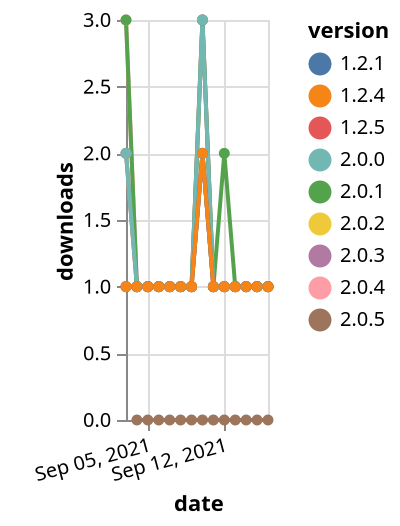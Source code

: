 {"$schema": "https://vega.github.io/schema/vega-lite/v5.json", "description": "A simple bar chart with embedded data.", "data": {"values": [{"date": "2021-09-03", "total": 100, "delta": 2, "version": "2.0.2"}, {"date": "2021-09-04", "total": 101, "delta": 1, "version": "2.0.2"}, {"date": "2021-09-05", "total": 102, "delta": 1, "version": "2.0.2"}, {"date": "2021-09-06", "total": 103, "delta": 1, "version": "2.0.2"}, {"date": "2021-09-07", "total": 104, "delta": 1, "version": "2.0.2"}, {"date": "2021-09-08", "total": 105, "delta": 1, "version": "2.0.2"}, {"date": "2021-09-09", "total": 106, "delta": 1, "version": "2.0.2"}, {"date": "2021-09-10", "total": 108, "delta": 2, "version": "2.0.2"}, {"date": "2021-09-11", "total": 109, "delta": 1, "version": "2.0.2"}, {"date": "2021-09-12", "total": 110, "delta": 1, "version": "2.0.2"}, {"date": "2021-09-13", "total": 111, "delta": 1, "version": "2.0.2"}, {"date": "2021-09-14", "total": 112, "delta": 1, "version": "2.0.2"}, {"date": "2021-09-15", "total": 113, "delta": 1, "version": "2.0.2"}, {"date": "2021-09-16", "total": 114, "delta": 1, "version": "2.0.2"}, {"date": "2021-09-03", "total": 60, "delta": 3, "version": "2.0.4"}, {"date": "2021-09-04", "total": 61, "delta": 1, "version": "2.0.4"}, {"date": "2021-09-05", "total": 62, "delta": 1, "version": "2.0.4"}, {"date": "2021-09-06", "total": 63, "delta": 1, "version": "2.0.4"}, {"date": "2021-09-07", "total": 64, "delta": 1, "version": "2.0.4"}, {"date": "2021-09-08", "total": 65, "delta": 1, "version": "2.0.4"}, {"date": "2021-09-09", "total": 66, "delta": 1, "version": "2.0.4"}, {"date": "2021-09-10", "total": 68, "delta": 2, "version": "2.0.4"}, {"date": "2021-09-11", "total": 69, "delta": 1, "version": "2.0.4"}, {"date": "2021-09-12", "total": 70, "delta": 1, "version": "2.0.4"}, {"date": "2021-09-13", "total": 71, "delta": 1, "version": "2.0.4"}, {"date": "2021-09-14", "total": 72, "delta": 1, "version": "2.0.4"}, {"date": "2021-09-15", "total": 73, "delta": 1, "version": "2.0.4"}, {"date": "2021-09-16", "total": 74, "delta": 1, "version": "2.0.4"}, {"date": "2021-09-03", "total": 68, "delta": 2, "version": "2.0.3"}, {"date": "2021-09-04", "total": 69, "delta": 1, "version": "2.0.3"}, {"date": "2021-09-05", "total": 70, "delta": 1, "version": "2.0.3"}, {"date": "2021-09-06", "total": 71, "delta": 1, "version": "2.0.3"}, {"date": "2021-09-07", "total": 72, "delta": 1, "version": "2.0.3"}, {"date": "2021-09-08", "total": 73, "delta": 1, "version": "2.0.3"}, {"date": "2021-09-09", "total": 74, "delta": 1, "version": "2.0.3"}, {"date": "2021-09-10", "total": 76, "delta": 2, "version": "2.0.3"}, {"date": "2021-09-11", "total": 77, "delta": 1, "version": "2.0.3"}, {"date": "2021-09-12", "total": 78, "delta": 1, "version": "2.0.3"}, {"date": "2021-09-13", "total": 79, "delta": 1, "version": "2.0.3"}, {"date": "2021-09-14", "total": 80, "delta": 1, "version": "2.0.3"}, {"date": "2021-09-15", "total": 81, "delta": 1, "version": "2.0.3"}, {"date": "2021-09-16", "total": 82, "delta": 1, "version": "2.0.3"}, {"date": "2021-09-03", "total": 186, "delta": 1, "version": "1.2.5"}, {"date": "2021-09-04", "total": 187, "delta": 1, "version": "1.2.5"}, {"date": "2021-09-05", "total": 188, "delta": 1, "version": "1.2.5"}, {"date": "2021-09-06", "total": 189, "delta": 1, "version": "1.2.5"}, {"date": "2021-09-07", "total": 190, "delta": 1, "version": "1.2.5"}, {"date": "2021-09-08", "total": 191, "delta": 1, "version": "1.2.5"}, {"date": "2021-09-09", "total": 192, "delta": 1, "version": "1.2.5"}, {"date": "2021-09-10", "total": 195, "delta": 3, "version": "1.2.5"}, {"date": "2021-09-11", "total": 196, "delta": 1, "version": "1.2.5"}, {"date": "2021-09-12", "total": 197, "delta": 1, "version": "1.2.5"}, {"date": "2021-09-13", "total": 198, "delta": 1, "version": "1.2.5"}, {"date": "2021-09-14", "total": 199, "delta": 1, "version": "1.2.5"}, {"date": "2021-09-15", "total": 200, "delta": 1, "version": "1.2.5"}, {"date": "2021-09-16", "total": 201, "delta": 1, "version": "1.2.5"}, {"date": "2021-09-03", "total": 165, "delta": 3, "version": "2.0.1"}, {"date": "2021-09-04", "total": 166, "delta": 1, "version": "2.0.1"}, {"date": "2021-09-05", "total": 167, "delta": 1, "version": "2.0.1"}, {"date": "2021-09-06", "total": 168, "delta": 1, "version": "2.0.1"}, {"date": "2021-09-07", "total": 169, "delta": 1, "version": "2.0.1"}, {"date": "2021-09-08", "total": 170, "delta": 1, "version": "2.0.1"}, {"date": "2021-09-09", "total": 171, "delta": 1, "version": "2.0.1"}, {"date": "2021-09-10", "total": 174, "delta": 3, "version": "2.0.1"}, {"date": "2021-09-11", "total": 175, "delta": 1, "version": "2.0.1"}, {"date": "2021-09-12", "total": 177, "delta": 2, "version": "2.0.1"}, {"date": "2021-09-13", "total": 178, "delta": 1, "version": "2.0.1"}, {"date": "2021-09-14", "total": 179, "delta": 1, "version": "2.0.1"}, {"date": "2021-09-15", "total": 180, "delta": 1, "version": "2.0.1"}, {"date": "2021-09-16", "total": 181, "delta": 1, "version": "2.0.1"}, {"date": "2021-09-04", "total": 12, "delta": 0, "version": "2.0.5"}, {"date": "2021-09-05", "total": 17, "delta": 0, "version": "2.0.5"}, {"date": "2021-09-06", "total": 18, "delta": 0, "version": "2.0.5"}, {"date": "2021-09-07", "total": 20, "delta": 0, "version": "2.0.5"}, {"date": "2021-09-08", "total": 24, "delta": 0, "version": "2.0.5"}, {"date": "2021-09-09", "total": 25, "delta": 0, "version": "2.0.5"}, {"date": "2021-09-10", "total": 27, "delta": 0, "version": "2.0.5"}, {"date": "2021-09-11", "total": 28, "delta": 0, "version": "2.0.5"}, {"date": "2021-09-12", "total": 29, "delta": 0, "version": "2.0.5"}, {"date": "2021-09-13", "total": 30, "delta": 0, "version": "2.0.5"}, {"date": "2021-09-14", "total": 31, "delta": 0, "version": "2.0.5"}, {"date": "2021-09-15", "total": 32, "delta": 0, "version": "2.0.5"}, {"date": "2021-09-16", "total": 33, "delta": 0, "version": "2.0.5"}, {"date": "2021-09-03", "total": 179, "delta": 2, "version": "2.0.0"}, {"date": "2021-09-04", "total": 180, "delta": 1, "version": "2.0.0"}, {"date": "2021-09-05", "total": 181, "delta": 1, "version": "2.0.0"}, {"date": "2021-09-06", "total": 182, "delta": 1, "version": "2.0.0"}, {"date": "2021-09-07", "total": 183, "delta": 1, "version": "2.0.0"}, {"date": "2021-09-08", "total": 184, "delta": 1, "version": "2.0.0"}, {"date": "2021-09-09", "total": 185, "delta": 1, "version": "2.0.0"}, {"date": "2021-09-10", "total": 188, "delta": 3, "version": "2.0.0"}, {"date": "2021-09-11", "total": 189, "delta": 1, "version": "2.0.0"}, {"date": "2021-09-12", "total": 190, "delta": 1, "version": "2.0.0"}, {"date": "2021-09-13", "total": 191, "delta": 1, "version": "2.0.0"}, {"date": "2021-09-14", "total": 192, "delta": 1, "version": "2.0.0"}, {"date": "2021-09-15", "total": 193, "delta": 1, "version": "2.0.0"}, {"date": "2021-09-16", "total": 194, "delta": 1, "version": "2.0.0"}, {"date": "2021-09-03", "total": 148, "delta": 1, "version": "1.2.1"}, {"date": "2021-09-04", "total": 149, "delta": 1, "version": "1.2.1"}, {"date": "2021-09-05", "total": 150, "delta": 1, "version": "1.2.1"}, {"date": "2021-09-06", "total": 151, "delta": 1, "version": "1.2.1"}, {"date": "2021-09-07", "total": 152, "delta": 1, "version": "1.2.1"}, {"date": "2021-09-08", "total": 153, "delta": 1, "version": "1.2.1"}, {"date": "2021-09-09", "total": 154, "delta": 1, "version": "1.2.1"}, {"date": "2021-09-10", "total": 156, "delta": 2, "version": "1.2.1"}, {"date": "2021-09-11", "total": 157, "delta": 1, "version": "1.2.1"}, {"date": "2021-09-12", "total": 158, "delta": 1, "version": "1.2.1"}, {"date": "2021-09-13", "total": 159, "delta": 1, "version": "1.2.1"}, {"date": "2021-09-14", "total": 160, "delta": 1, "version": "1.2.1"}, {"date": "2021-09-15", "total": 161, "delta": 1, "version": "1.2.1"}, {"date": "2021-09-16", "total": 162, "delta": 1, "version": "1.2.1"}, {"date": "2021-09-03", "total": 144, "delta": 1, "version": "1.2.4"}, {"date": "2021-09-04", "total": 145, "delta": 1, "version": "1.2.4"}, {"date": "2021-09-05", "total": 146, "delta": 1, "version": "1.2.4"}, {"date": "2021-09-06", "total": 147, "delta": 1, "version": "1.2.4"}, {"date": "2021-09-07", "total": 148, "delta": 1, "version": "1.2.4"}, {"date": "2021-09-08", "total": 149, "delta": 1, "version": "1.2.4"}, {"date": "2021-09-09", "total": 150, "delta": 1, "version": "1.2.4"}, {"date": "2021-09-10", "total": 152, "delta": 2, "version": "1.2.4"}, {"date": "2021-09-11", "total": 153, "delta": 1, "version": "1.2.4"}, {"date": "2021-09-12", "total": 154, "delta": 1, "version": "1.2.4"}, {"date": "2021-09-13", "total": 155, "delta": 1, "version": "1.2.4"}, {"date": "2021-09-14", "total": 156, "delta": 1, "version": "1.2.4"}, {"date": "2021-09-15", "total": 157, "delta": 1, "version": "1.2.4"}, {"date": "2021-09-16", "total": 158, "delta": 1, "version": "1.2.4"}]}, "width": "container", "mark": {"type": "line", "point": {"filled": true}}, "encoding": {"x": {"field": "date", "type": "temporal", "timeUnit": "yearmonthdate", "title": "date", "axis": {"labelAngle": -15}}, "y": {"field": "delta", "type": "quantitative", "title": "downloads"}, "color": {"field": "version", "type": "nominal"}, "tooltip": {"field": "delta"}}}